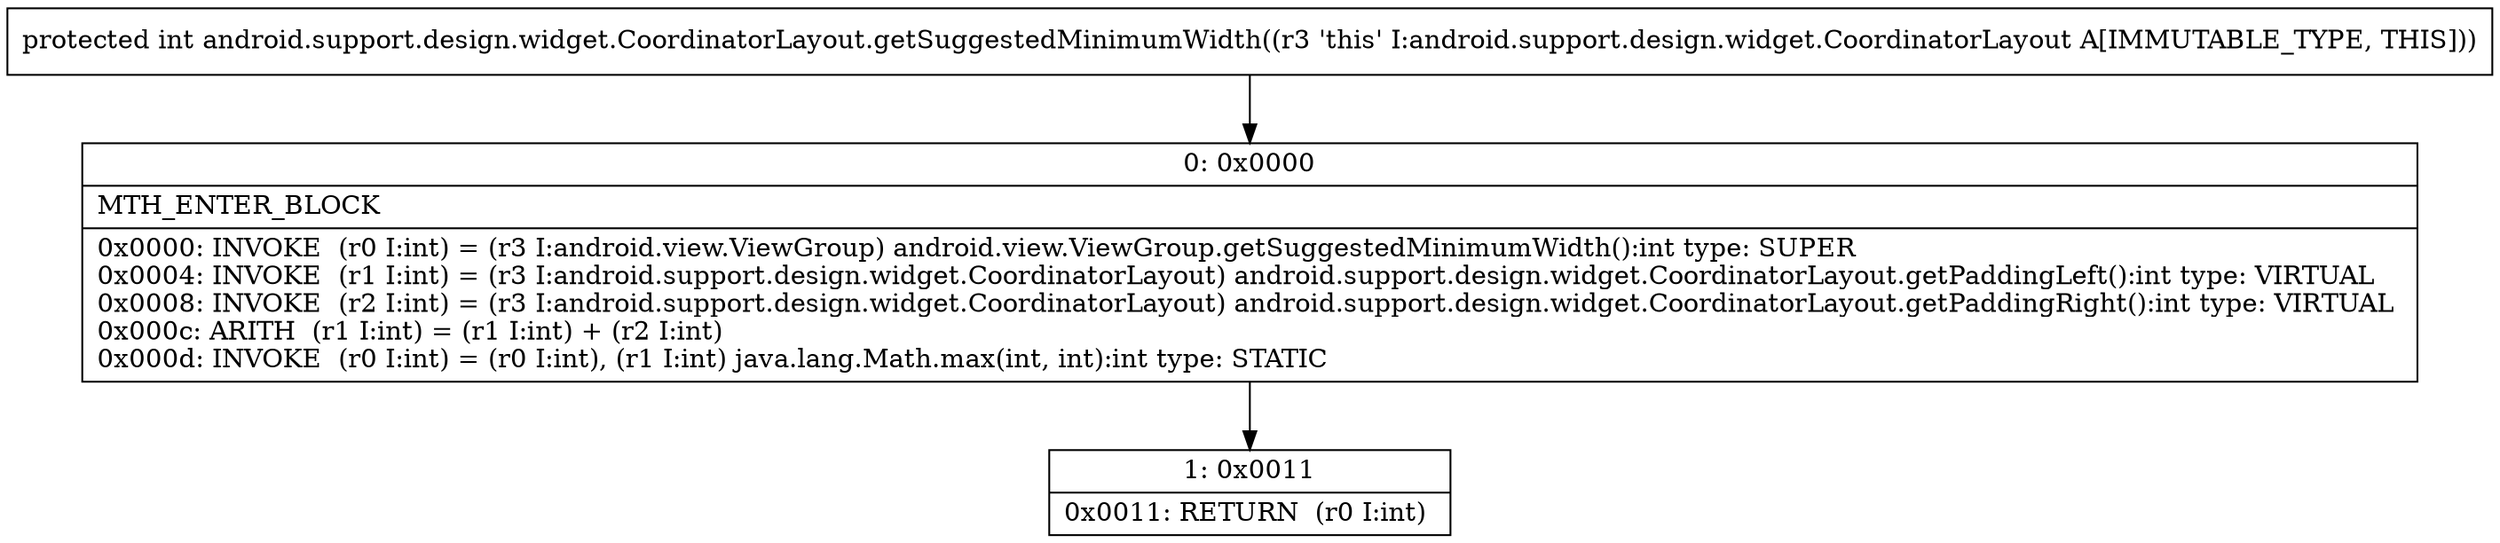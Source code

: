 digraph "CFG forandroid.support.design.widget.CoordinatorLayout.getSuggestedMinimumWidth()I" {
Node_0 [shape=record,label="{0\:\ 0x0000|MTH_ENTER_BLOCK\l|0x0000: INVOKE  (r0 I:int) = (r3 I:android.view.ViewGroup) android.view.ViewGroup.getSuggestedMinimumWidth():int type: SUPER \l0x0004: INVOKE  (r1 I:int) = (r3 I:android.support.design.widget.CoordinatorLayout) android.support.design.widget.CoordinatorLayout.getPaddingLeft():int type: VIRTUAL \l0x0008: INVOKE  (r2 I:int) = (r3 I:android.support.design.widget.CoordinatorLayout) android.support.design.widget.CoordinatorLayout.getPaddingRight():int type: VIRTUAL \l0x000c: ARITH  (r1 I:int) = (r1 I:int) + (r2 I:int) \l0x000d: INVOKE  (r0 I:int) = (r0 I:int), (r1 I:int) java.lang.Math.max(int, int):int type: STATIC \l}"];
Node_1 [shape=record,label="{1\:\ 0x0011|0x0011: RETURN  (r0 I:int) \l}"];
MethodNode[shape=record,label="{protected int android.support.design.widget.CoordinatorLayout.getSuggestedMinimumWidth((r3 'this' I:android.support.design.widget.CoordinatorLayout A[IMMUTABLE_TYPE, THIS])) }"];
MethodNode -> Node_0;
Node_0 -> Node_1;
}

